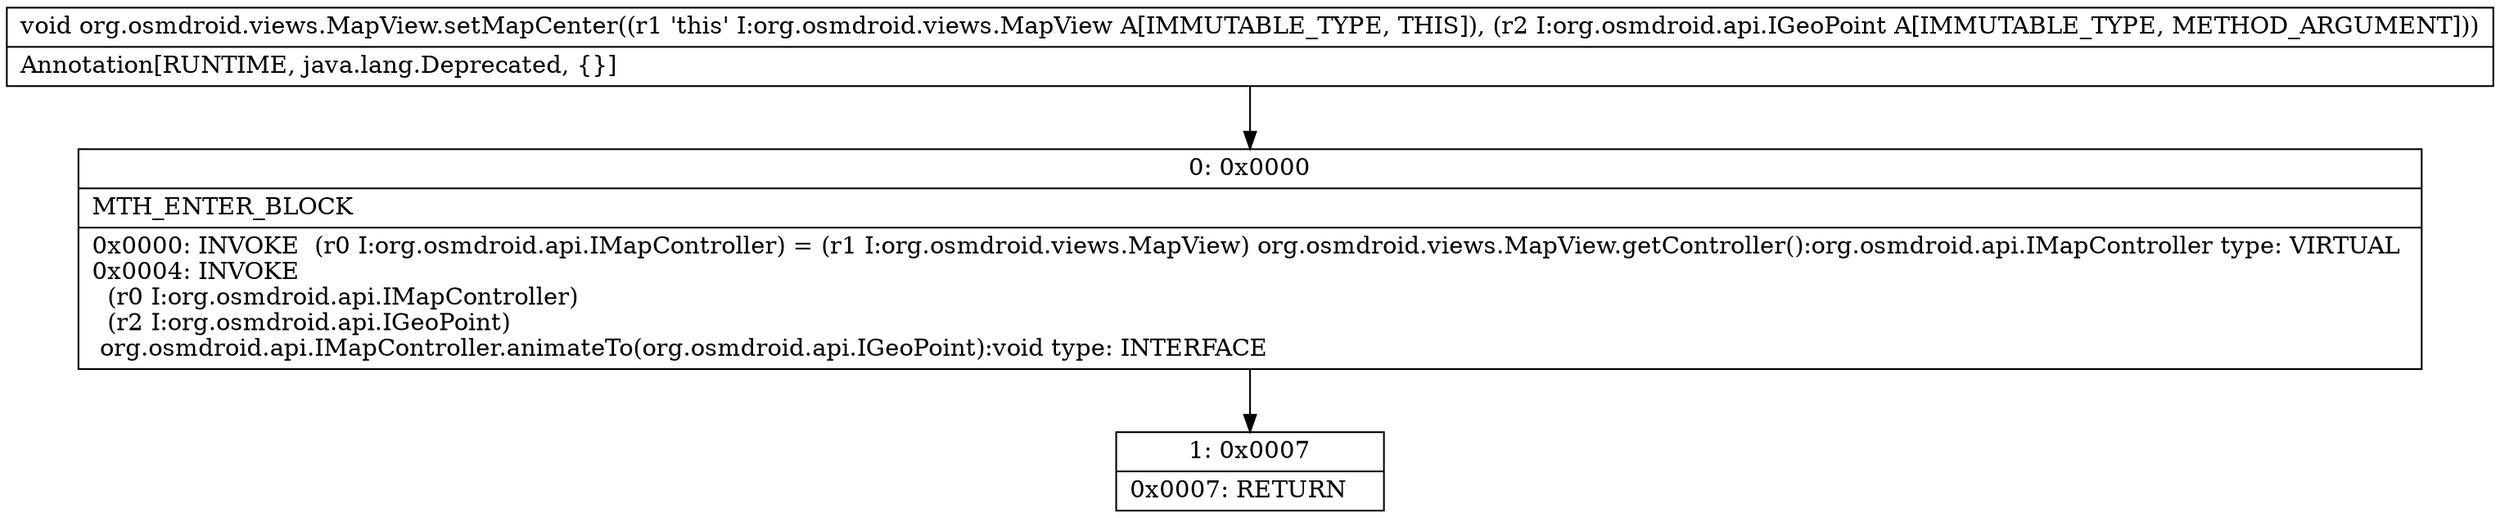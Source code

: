digraph "CFG fororg.osmdroid.views.MapView.setMapCenter(Lorg\/osmdroid\/api\/IGeoPoint;)V" {
Node_0 [shape=record,label="{0\:\ 0x0000|MTH_ENTER_BLOCK\l|0x0000: INVOKE  (r0 I:org.osmdroid.api.IMapController) = (r1 I:org.osmdroid.views.MapView) org.osmdroid.views.MapView.getController():org.osmdroid.api.IMapController type: VIRTUAL \l0x0004: INVOKE  \l  (r0 I:org.osmdroid.api.IMapController)\l  (r2 I:org.osmdroid.api.IGeoPoint)\l org.osmdroid.api.IMapController.animateTo(org.osmdroid.api.IGeoPoint):void type: INTERFACE \l}"];
Node_1 [shape=record,label="{1\:\ 0x0007|0x0007: RETURN   \l}"];
MethodNode[shape=record,label="{void org.osmdroid.views.MapView.setMapCenter((r1 'this' I:org.osmdroid.views.MapView A[IMMUTABLE_TYPE, THIS]), (r2 I:org.osmdroid.api.IGeoPoint A[IMMUTABLE_TYPE, METHOD_ARGUMENT]))  | Annotation[RUNTIME, java.lang.Deprecated, \{\}]\l}"];
MethodNode -> Node_0;
Node_0 -> Node_1;
}

